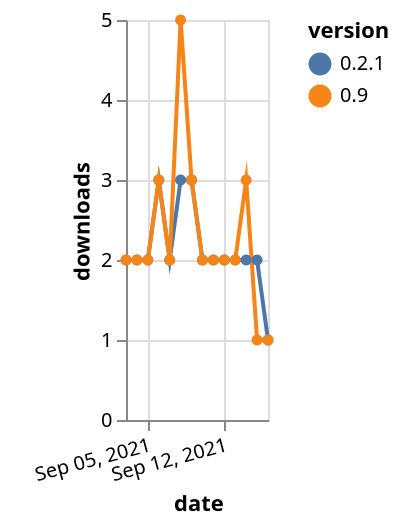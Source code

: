 {"$schema": "https://vega.github.io/schema/vega-lite/v5.json", "description": "A simple bar chart with embedded data.", "data": {"values": [{"date": "2021-09-03", "total": 366, "delta": 2, "version": "0.2.1"}, {"date": "2021-09-04", "total": 368, "delta": 2, "version": "0.2.1"}, {"date": "2021-09-05", "total": 370, "delta": 2, "version": "0.2.1"}, {"date": "2021-09-06", "total": 373, "delta": 3, "version": "0.2.1"}, {"date": "2021-09-07", "total": 375, "delta": 2, "version": "0.2.1"}, {"date": "2021-09-08", "total": 378, "delta": 3, "version": "0.2.1"}, {"date": "2021-09-09", "total": 381, "delta": 3, "version": "0.2.1"}, {"date": "2021-09-10", "total": 383, "delta": 2, "version": "0.2.1"}, {"date": "2021-09-11", "total": 385, "delta": 2, "version": "0.2.1"}, {"date": "2021-09-12", "total": 387, "delta": 2, "version": "0.2.1"}, {"date": "2021-09-13", "total": 389, "delta": 2, "version": "0.2.1"}, {"date": "2021-09-14", "total": 391, "delta": 2, "version": "0.2.1"}, {"date": "2021-09-15", "total": 393, "delta": 2, "version": "0.2.1"}, {"date": "2021-09-16", "total": 394, "delta": 1, "version": "0.2.1"}, {"date": "2021-09-03", "total": 3024, "delta": 2, "version": "0.9"}, {"date": "2021-09-04", "total": 3026, "delta": 2, "version": "0.9"}, {"date": "2021-09-05", "total": 3028, "delta": 2, "version": "0.9"}, {"date": "2021-09-06", "total": 3031, "delta": 3, "version": "0.9"}, {"date": "2021-09-07", "total": 3033, "delta": 2, "version": "0.9"}, {"date": "2021-09-08", "total": 3038, "delta": 5, "version": "0.9"}, {"date": "2021-09-09", "total": 3041, "delta": 3, "version": "0.9"}, {"date": "2021-09-10", "total": 3043, "delta": 2, "version": "0.9"}, {"date": "2021-09-11", "total": 3045, "delta": 2, "version": "0.9"}, {"date": "2021-09-12", "total": 3047, "delta": 2, "version": "0.9"}, {"date": "2021-09-13", "total": 3049, "delta": 2, "version": "0.9"}, {"date": "2021-09-14", "total": 3052, "delta": 3, "version": "0.9"}, {"date": "2021-09-15", "total": 3053, "delta": 1, "version": "0.9"}, {"date": "2021-09-16", "total": 3054, "delta": 1, "version": "0.9"}]}, "width": "container", "mark": {"type": "line", "point": {"filled": true}}, "encoding": {"x": {"field": "date", "type": "temporal", "timeUnit": "yearmonthdate", "title": "date", "axis": {"labelAngle": -15}}, "y": {"field": "delta", "type": "quantitative", "title": "downloads"}, "color": {"field": "version", "type": "nominal"}, "tooltip": {"field": "delta"}}}